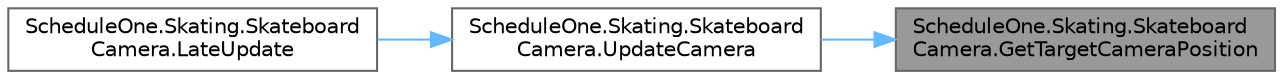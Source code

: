 digraph "ScheduleOne.Skating.SkateboardCamera.GetTargetCameraPosition"
{
 // LATEX_PDF_SIZE
  bgcolor="transparent";
  edge [fontname=Helvetica,fontsize=10,labelfontname=Helvetica,labelfontsize=10];
  node [fontname=Helvetica,fontsize=10,shape=box,height=0.2,width=0.4];
  rankdir="RL";
  Node1 [id="Node000001",label="ScheduleOne.Skating.Skateboard\lCamera.GetTargetCameraPosition",height=0.2,width=0.4,color="gray40", fillcolor="grey60", style="filled", fontcolor="black",tooltip=" "];
  Node1 -> Node2 [id="edge1_Node000001_Node000002",dir="back",color="steelblue1",style="solid",tooltip=" "];
  Node2 [id="Node000002",label="ScheduleOne.Skating.Skateboard\lCamera.UpdateCamera",height=0.2,width=0.4,color="grey40", fillcolor="white", style="filled",URL="$class_schedule_one_1_1_skating_1_1_skateboard_camera.html#a519bb3e89ae079f4e93404f82a7e60a4",tooltip=" "];
  Node2 -> Node3 [id="edge2_Node000002_Node000003",dir="back",color="steelblue1",style="solid",tooltip=" "];
  Node3 [id="Node000003",label="ScheduleOne.Skating.Skateboard\lCamera.LateUpdate",height=0.2,width=0.4,color="grey40", fillcolor="white", style="filled",URL="$class_schedule_one_1_1_skating_1_1_skateboard_camera.html#ae212bb2d8a2c777ae45e02295cea7a91",tooltip=" "];
}
